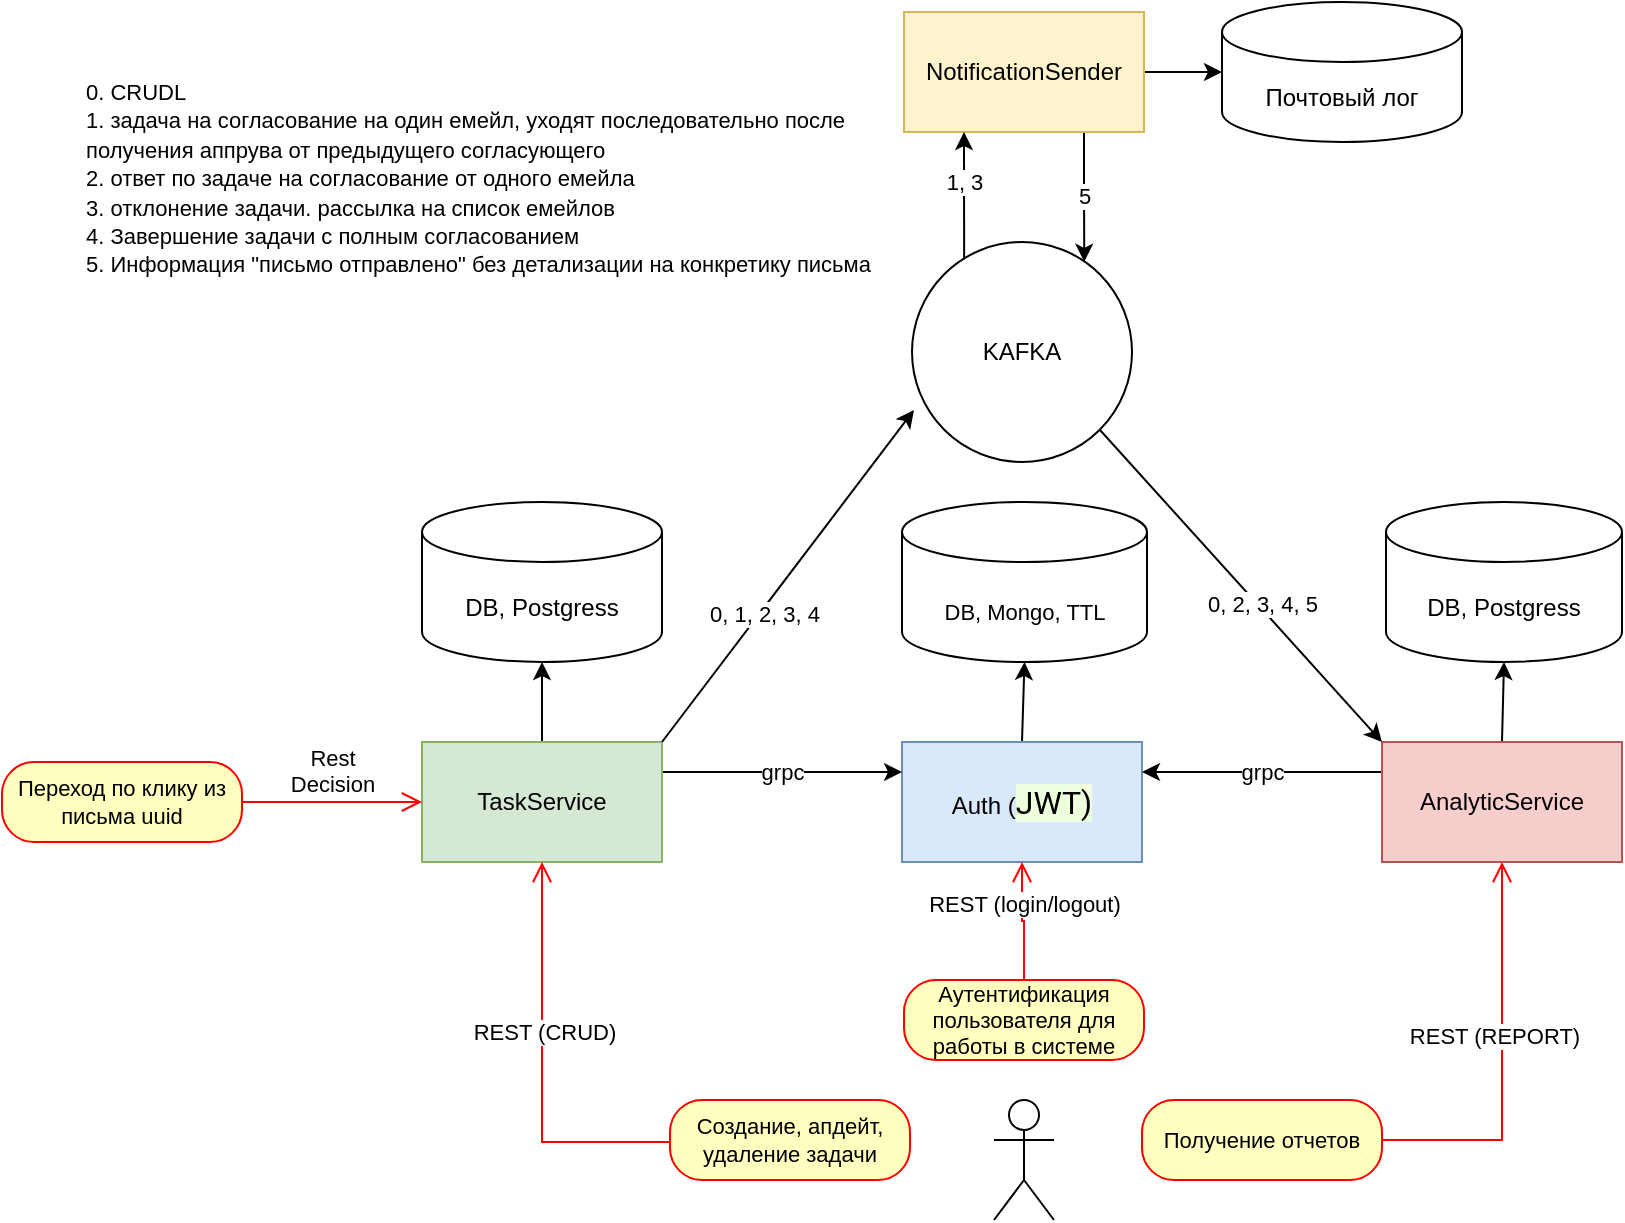 <mxfile version="18.1.1" type="device"><diagram id="cqNIdJquJB1VR8vvc1jr" name="Page-1"><mxGraphModel dx="1598" dy="671" grid="1" gridSize="10" guides="1" tooltips="1" connect="1" arrows="1" fold="1" page="1" pageScale="1" pageWidth="2339" pageHeight="3300" math="0" shadow="0"><root><mxCell id="0"/><mxCell id="1" parent="0"/><mxCell id="KYzLYPfccBUz_VB7UYms-108" style="edgeStyle=none;rounded=0;orthogonalLoop=1;jettySize=auto;html=1;exitX=0.5;exitY=0;exitDx=0;exitDy=0;entryX=0.5;entryY=1;entryDx=0;entryDy=0;entryPerimeter=0;fontSize=11;" parent="1" source="8TEfVa8PH4Wx7MzIRL-E-1" target="KYzLYPfccBUz_VB7UYms-56" edge="1"><mxGeometry relative="1" as="geometry"/></mxCell><mxCell id="8TEfVa8PH4Wx7MzIRL-E-1" value="Auth (&lt;span style=&quot;font-family: Roboto, -apple-system, BlinkMacSystemFont, &amp;quot;Apple Color Emoji&amp;quot;, &amp;quot;Segoe UI&amp;quot;, Oxygen, Ubuntu, Cantarell, &amp;quot;Fira Sans&amp;quot;, &amp;quot;Droid Sans&amp;quot;, &amp;quot;Helvetica Neue&amp;quot;, sans-serif; font-size: 16px; text-align: start; background-color: rgb(238, 255, 222);&quot;&gt;JWT)&lt;/span&gt;" style="rounded=0;whiteSpace=wrap;html=1;fillColor=#dae8fc;strokeColor=#6c8ebf;" parent="1" vertex="1"><mxGeometry x="680" y="800" width="120" height="60" as="geometry"/></mxCell><mxCell id="KYzLYPfccBUz_VB7UYms-92" style="rounded=0;orthogonalLoop=1;jettySize=auto;html=1;exitX=0.5;exitY=0;exitDx=0;exitDy=0;entryX=0.5;entryY=1;entryDx=0;entryDy=0;entryPerimeter=0;fontSize=11;" parent="1" source="8TEfVa8PH4Wx7MzIRL-E-2" target="KYzLYPfccBUz_VB7UYms-2" edge="1"><mxGeometry relative="1" as="geometry"/></mxCell><mxCell id="S0q41n80_N4YCf3RCV1p-6" value="grpc" style="edgeStyle=orthogonalEdgeStyle;rounded=0;orthogonalLoop=1;jettySize=auto;html=1;exitX=1;exitY=0.25;exitDx=0;exitDy=0;entryX=0;entryY=0.25;entryDx=0;entryDy=0;fontSize=11;" edge="1" parent="1" source="8TEfVa8PH4Wx7MzIRL-E-2" target="8TEfVa8PH4Wx7MzIRL-E-1"><mxGeometry relative="1" as="geometry"/></mxCell><mxCell id="8TEfVa8PH4Wx7MzIRL-E-2" value="TaskService&lt;br&gt;" style="rounded=0;whiteSpace=wrap;html=1;fillColor=#d5e8d4;strokeColor=#82b366;" parent="1" vertex="1"><mxGeometry x="440" y="800" width="120" height="60" as="geometry"/></mxCell><mxCell id="KYzLYPfccBUz_VB7UYms-72" style="edgeStyle=orthogonalEdgeStyle;rounded=0;orthogonalLoop=1;jettySize=auto;html=1;exitX=1;exitY=0.5;exitDx=0;exitDy=0;entryX=0;entryY=0.5;entryDx=0;entryDy=0;entryPerimeter=0;fontSize=11;" parent="1" source="8TEfVa8PH4Wx7MzIRL-E-4" target="KYzLYPfccBUz_VB7UYms-70" edge="1"><mxGeometry relative="1" as="geometry"/></mxCell><mxCell id="S0q41n80_N4YCf3RCV1p-5" value="5" style="edgeStyle=orthogonalEdgeStyle;rounded=0;orthogonalLoop=1;jettySize=auto;html=1;exitX=0.75;exitY=1;exitDx=0;exitDy=0;entryX=0.783;entryY=0.09;entryDx=0;entryDy=0;entryPerimeter=0;fontSize=11;" edge="1" parent="1" source="8TEfVa8PH4Wx7MzIRL-E-4" target="KYzLYPfccBUz_VB7UYms-1"><mxGeometry relative="1" as="geometry"/></mxCell><mxCell id="8TEfVa8PH4Wx7MzIRL-E-4" value="NotificationSender" style="rounded=0;whiteSpace=wrap;html=1;fillColor=#fff2cc;strokeColor=#d6b656;" parent="1" vertex="1"><mxGeometry x="681" y="435" width="120" height="60" as="geometry"/></mxCell><mxCell id="KYzLYPfccBUz_VB7UYms-109" style="edgeStyle=none;rounded=0;orthogonalLoop=1;jettySize=auto;html=1;exitX=0.5;exitY=0;exitDx=0;exitDy=0;entryX=0.5;entryY=1;entryDx=0;entryDy=0;entryPerimeter=0;fontSize=11;" parent="1" source="8TEfVa8PH4Wx7MzIRL-E-24" target="KYzLYPfccBUz_VB7UYms-42" edge="1"><mxGeometry relative="1" as="geometry"/></mxCell><mxCell id="S0q41n80_N4YCf3RCV1p-7" value="grpc" style="edgeStyle=orthogonalEdgeStyle;rounded=0;orthogonalLoop=1;jettySize=auto;html=1;exitX=0;exitY=0.25;exitDx=0;exitDy=0;entryX=1;entryY=0.25;entryDx=0;entryDy=0;fontSize=11;" edge="1" parent="1" source="8TEfVa8PH4Wx7MzIRL-E-24" target="8TEfVa8PH4Wx7MzIRL-E-1"><mxGeometry relative="1" as="geometry"/></mxCell><mxCell id="8TEfVa8PH4Wx7MzIRL-E-24" value="AnalyticService" style="rounded=0;whiteSpace=wrap;html=1;fillColor=#f8cecc;strokeColor=#b85450;" parent="1" vertex="1"><mxGeometry x="920" y="800" width="120" height="60" as="geometry"/></mxCell><mxCell id="KYzLYPfccBUz_VB7UYms-95" value="1, 3" style="edgeStyle=none;rounded=0;orthogonalLoop=1;jettySize=auto;html=1;exitX=0.237;exitY=0.092;exitDx=0;exitDy=0;entryX=0.25;entryY=1;entryDx=0;entryDy=0;fontSize=11;exitPerimeter=0;" parent="1" source="KYzLYPfccBUz_VB7UYms-1" target="8TEfVa8PH4Wx7MzIRL-E-4" edge="1"><mxGeometry x="0.232" relative="1" as="geometry"><mxPoint x="726" y="550" as="sourcePoint"/><mxPoint x="727" y="495" as="targetPoint"/><mxPoint as="offset"/></mxGeometry></mxCell><mxCell id="KYzLYPfccBUz_VB7UYms-110" style="edgeStyle=none;rounded=0;orthogonalLoop=1;jettySize=auto;html=1;exitX=1;exitY=1;exitDx=0;exitDy=0;entryX=0;entryY=0;entryDx=0;entryDy=0;fontSize=11;" parent="1" source="KYzLYPfccBUz_VB7UYms-1" target="8TEfVa8PH4Wx7MzIRL-E-24" edge="1"><mxGeometry relative="1" as="geometry"/></mxCell><mxCell id="KYzLYPfccBUz_VB7UYms-111" value="0, 2, 3, 4, 5" style="edgeLabel;html=1;align=center;verticalAlign=middle;resizable=0;points=[];fontSize=11;" parent="KYzLYPfccBUz_VB7UYms-110" vertex="1" connectable="0"><mxGeometry x="-0.605" y="-1" relative="1" as="geometry"><mxPoint x="54" y="55" as="offset"/></mxGeometry></mxCell><mxCell id="KYzLYPfccBUz_VB7UYms-1" value="KAFKA" style="ellipse;whiteSpace=wrap;html=1;aspect=fixed;" parent="1" vertex="1"><mxGeometry x="685" y="550" width="110" height="110" as="geometry"/></mxCell><mxCell id="KYzLYPfccBUz_VB7UYms-5" value="" style="endArrow=classic;html=1;rounded=0;entryX=0.009;entryY=0.764;entryDx=0;entryDy=0;entryPerimeter=0;" parent="1" target="KYzLYPfccBUz_VB7UYms-1" edge="1"><mxGeometry width="50" height="50" relative="1" as="geometry"><mxPoint x="560" y="800" as="sourcePoint"/><mxPoint x="850" y="700" as="targetPoint"/></mxGeometry></mxCell><mxCell id="KYzLYPfccBUz_VB7UYms-66" value="0, 1, 2, 3, 4" style="edgeLabel;html=1;align=center;verticalAlign=middle;resizable=0;points=[];fontSize=11;" parent="KYzLYPfccBUz_VB7UYms-5" vertex="1" connectable="0"><mxGeometry x="-0.211" y="-1" relative="1" as="geometry"><mxPoint as="offset"/></mxGeometry></mxCell><mxCell id="KYzLYPfccBUz_VB7UYms-8" value="&lt;span style=&quot;font-size: 11px; background-color: initial;&quot;&gt;0. CRUDL&lt;/span&gt;&lt;br&gt;&lt;span style=&quot;font-size: 11px; background-color: initial;&quot;&gt;1. задача на согласование на один емейл, уходят последовательно после получения аппрува от предыдущего согласующего&lt;/span&gt;&lt;br&gt;&lt;span style=&quot;font-size: 11px; background-color: initial;&quot;&gt;2. ответ по задаче на согласование от одного емейла&lt;/span&gt;&lt;br&gt;&lt;span style=&quot;font-size: 11px; background-color: initial;&quot;&gt;3. отклонение задачи. рассылка на список емейлов&lt;br&gt;4. Завершение задачи с полным согласованием&lt;br&gt;5. Информация &quot;письмо отправлено&quot; без детализации на конкретику письма&lt;br&gt;&lt;br&gt;&lt;/span&gt;" style="text;html=1;strokeColor=none;fillColor=none;align=left;verticalAlign=middle;whiteSpace=wrap;rounded=0;" parent="1" vertex="1"><mxGeometry x="270" y="450" width="400" height="150" as="geometry"/></mxCell><mxCell id="KYzLYPfccBUz_VB7UYms-36" value="" style="shape=umlActor;verticalLabelPosition=bottom;verticalAlign=top;html=1;outlineConnect=0;" parent="1" vertex="1"><mxGeometry x="726" y="979" width="30" height="60" as="geometry"/></mxCell><mxCell id="KYzLYPfccBUz_VB7UYms-42" value="DB, Postgress" style="shape=cylinder3;whiteSpace=wrap;html=1;boundedLbl=1;backgroundOutline=1;size=15;" parent="1" vertex="1"><mxGeometry x="922" y="680" width="118" height="80" as="geometry"/></mxCell><mxCell id="KYzLYPfccBUz_VB7UYms-56" value="&lt;font style=&quot;font-size: 11px;&quot;&gt;DB, Mongo, TTL&lt;/font&gt;" style="shape=cylinder3;whiteSpace=wrap;html=1;boundedLbl=1;backgroundOutline=1;size=15;fontSize=18;" parent="1" vertex="1"><mxGeometry x="680" y="680" width="122.5" height="80" as="geometry"/></mxCell><mxCell id="KYzLYPfccBUz_VB7UYms-70" value="Почтовый лог" style="shape=cylinder3;whiteSpace=wrap;html=1;boundedLbl=1;backgroundOutline=1;size=15;" parent="1" vertex="1"><mxGeometry x="840" y="430" width="120" height="70" as="geometry"/></mxCell><mxCell id="KYzLYPfccBUz_VB7UYms-2" value="DB, Postgress" style="shape=cylinder3;whiteSpace=wrap;html=1;boundedLbl=1;backgroundOutline=1;size=15;" parent="1" vertex="1"><mxGeometry x="440" y="680" width="120" height="80" as="geometry"/></mxCell><mxCell id="KYzLYPfccBUz_VB7UYms-96" value="Создание, апдейт, удаление задачи" style="rounded=1;whiteSpace=wrap;html=1;arcSize=40;fontColor=#000000;fillColor=#ffffc0;strokeColor=#ff0000;fontSize=11;" parent="1" vertex="1"><mxGeometry x="564" y="979" width="120" height="40" as="geometry"/></mxCell><mxCell id="KYzLYPfccBUz_VB7UYms-97" value="" style="edgeStyle=orthogonalEdgeStyle;html=1;verticalAlign=bottom;endArrow=open;endSize=8;strokeColor=#ff0000;rounded=0;fontSize=11;exitX=0;exitY=0.5;exitDx=0;exitDy=0;entryX=0.5;entryY=1;entryDx=0;entryDy=0;" parent="1" source="KYzLYPfccBUz_VB7UYms-96" target="8TEfVa8PH4Wx7MzIRL-E-2" edge="1"><mxGeometry relative="1" as="geometry"><mxPoint x="500" y="880" as="targetPoint"/><Array as="points"><mxPoint x="564" y="1000"/><mxPoint x="500" y="1000"/></Array></mxGeometry></mxCell><mxCell id="KYzLYPfccBUz_VB7UYms-98" value="REST (CRUD)" style="edgeLabel;html=1;align=center;verticalAlign=middle;resizable=0;points=[];fontSize=11;" parent="KYzLYPfccBUz_VB7UYms-97" vertex="1" connectable="0"><mxGeometry x="0.171" relative="1" as="geometry"><mxPoint x="1" as="offset"/></mxGeometry></mxCell><mxCell id="KYzLYPfccBUz_VB7UYms-102" value="Аутентификация пользователя для работы в системе" style="rounded=1;whiteSpace=wrap;html=1;arcSize=40;fontColor=#000000;fillColor=#ffffc0;strokeColor=#ff0000;fontSize=11;" parent="1" vertex="1"><mxGeometry x="681" y="919" width="120" height="40" as="geometry"/></mxCell><mxCell id="KYzLYPfccBUz_VB7UYms-103" value="REST (login/logout)" style="edgeStyle=orthogonalEdgeStyle;html=1;verticalAlign=bottom;endArrow=open;endSize=8;strokeColor=#ff0000;rounded=0;fontSize=11;entryX=0.5;entryY=1;entryDx=0;entryDy=0;exitX=0.5;exitY=0;exitDx=0;exitDy=0;" parent="1" source="KYzLYPfccBUz_VB7UYms-102" target="8TEfVa8PH4Wx7MzIRL-E-1" edge="1"><mxGeometry relative="1" as="geometry"><mxPoint x="705" y="1150" as="targetPoint"/></mxGeometry></mxCell><mxCell id="KYzLYPfccBUz_VB7UYms-113" value="Получение отчетов" style="rounded=1;whiteSpace=wrap;html=1;arcSize=40;fontColor=#000000;fillColor=#ffffc0;strokeColor=#ff0000;fontSize=11;" parent="1" vertex="1"><mxGeometry x="800" y="979" width="120" height="40" as="geometry"/></mxCell><mxCell id="KYzLYPfccBUz_VB7UYms-114" value="" style="edgeStyle=orthogonalEdgeStyle;html=1;verticalAlign=bottom;endArrow=open;endSize=8;strokeColor=#ff0000;rounded=0;fontSize=11;entryX=0.5;entryY=1;entryDx=0;entryDy=0;exitX=1;exitY=0.5;exitDx=0;exitDy=0;" parent="1" source="KYzLYPfccBUz_VB7UYms-113" target="8TEfVa8PH4Wx7MzIRL-E-24" edge="1"><mxGeometry relative="1" as="geometry"><mxPoint x="900" y="1240" as="targetPoint"/></mxGeometry></mxCell><mxCell id="KYzLYPfccBUz_VB7UYms-115" value="REST (REPORT)" style="edgeLabel;html=1;align=center;verticalAlign=middle;resizable=0;points=[];fontSize=11;" parent="KYzLYPfccBUz_VB7UYms-114" vertex="1" connectable="0"><mxGeometry x="0.126" y="4" relative="1" as="geometry"><mxPoint as="offset"/></mxGeometry></mxCell><mxCell id="KYzLYPfccBUz_VB7UYms-116" value="Переход по клику из письма uuid" style="rounded=1;whiteSpace=wrap;html=1;arcSize=40;fontColor=#000000;fillColor=#ffffc0;strokeColor=#ff0000;fontSize=11;" parent="1" vertex="1"><mxGeometry x="230" y="810" width="120" height="40" as="geometry"/></mxCell><mxCell id="KYzLYPfccBUz_VB7UYms-117" value="Rest&lt;br&gt;Decision" style="edgeStyle=orthogonalEdgeStyle;html=1;verticalAlign=bottom;endArrow=open;endSize=8;strokeColor=#ff0000;rounded=0;fontSize=11;entryX=0;entryY=0.5;entryDx=0;entryDy=0;" parent="1" source="KYzLYPfccBUz_VB7UYms-116" target="8TEfVa8PH4Wx7MzIRL-E-2" edge="1"><mxGeometry relative="1" as="geometry"><mxPoint x="320" y="800" as="targetPoint"/><Array as="points"><mxPoint x="380" y="830"/><mxPoint x="380" y="830"/></Array></mxGeometry></mxCell></root></mxGraphModel></diagram></mxfile>